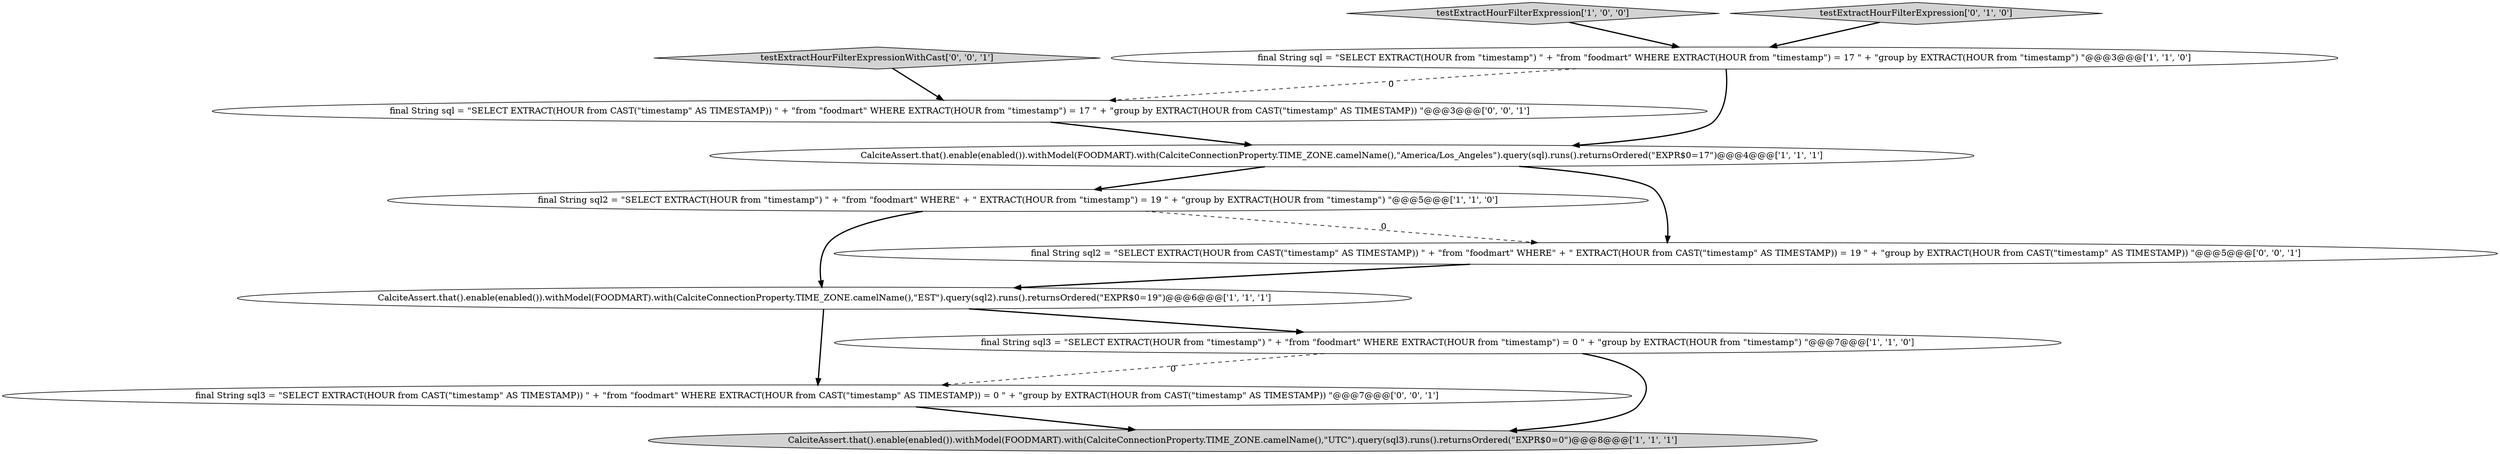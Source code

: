 digraph {
2 [style = filled, label = "final String sql2 = \"SELECT EXTRACT(HOUR from \"timestamp\") \" + \"from \"foodmart\" WHERE\" + \" EXTRACT(HOUR from \"timestamp\") = 19 \" + \"group by EXTRACT(HOUR from \"timestamp\") \"@@@5@@@['1', '1', '0']", fillcolor = white, shape = ellipse image = "AAA0AAABBB1BBB"];
10 [style = filled, label = "testExtractHourFilterExpressionWithCast['0', '0', '1']", fillcolor = lightgray, shape = diamond image = "AAA0AAABBB3BBB"];
6 [style = filled, label = "final String sql = \"SELECT EXTRACT(HOUR from \"timestamp\") \" + \"from \"foodmart\" WHERE EXTRACT(HOUR from \"timestamp\") = 17 \" + \"group by EXTRACT(HOUR from \"timestamp\") \"@@@3@@@['1', '1', '0']", fillcolor = white, shape = ellipse image = "AAA0AAABBB1BBB"];
5 [style = filled, label = "CalciteAssert.that().enable(enabled()).withModel(FOODMART).with(CalciteConnectionProperty.TIME_ZONE.camelName(),\"UTC\").query(sql3).runs().returnsOrdered(\"EXPR$0=0\")@@@8@@@['1', '1', '1']", fillcolor = lightgray, shape = ellipse image = "AAA0AAABBB1BBB"];
1 [style = filled, label = "testExtractHourFilterExpression['1', '0', '0']", fillcolor = lightgray, shape = diamond image = "AAA0AAABBB1BBB"];
7 [style = filled, label = "testExtractHourFilterExpression['0', '1', '0']", fillcolor = lightgray, shape = diamond image = "AAA0AAABBB2BBB"];
0 [style = filled, label = "CalciteAssert.that().enable(enabled()).withModel(FOODMART).with(CalciteConnectionProperty.TIME_ZONE.camelName(),\"America/Los_Angeles\").query(sql).runs().returnsOrdered(\"EXPR$0=17\")@@@4@@@['1', '1', '1']", fillcolor = white, shape = ellipse image = "AAA0AAABBB1BBB"];
9 [style = filled, label = "final String sql = \"SELECT EXTRACT(HOUR from CAST(\"timestamp\" AS TIMESTAMP)) \" + \"from \"foodmart\" WHERE EXTRACT(HOUR from \"timestamp\") = 17 \" + \"group by EXTRACT(HOUR from CAST(\"timestamp\" AS TIMESTAMP)) \"@@@3@@@['0', '0', '1']", fillcolor = white, shape = ellipse image = "AAA0AAABBB3BBB"];
4 [style = filled, label = "CalciteAssert.that().enable(enabled()).withModel(FOODMART).with(CalciteConnectionProperty.TIME_ZONE.camelName(),\"EST\").query(sql2).runs().returnsOrdered(\"EXPR$0=19\")@@@6@@@['1', '1', '1']", fillcolor = white, shape = ellipse image = "AAA0AAABBB1BBB"];
8 [style = filled, label = "final String sql2 = \"SELECT EXTRACT(HOUR from CAST(\"timestamp\" AS TIMESTAMP)) \" + \"from \"foodmart\" WHERE\" + \" EXTRACT(HOUR from CAST(\"timestamp\" AS TIMESTAMP)) = 19 \" + \"group by EXTRACT(HOUR from CAST(\"timestamp\" AS TIMESTAMP)) \"@@@5@@@['0', '0', '1']", fillcolor = white, shape = ellipse image = "AAA0AAABBB3BBB"];
11 [style = filled, label = "final String sql3 = \"SELECT EXTRACT(HOUR from CAST(\"timestamp\" AS TIMESTAMP)) \" + \"from \"foodmart\" WHERE EXTRACT(HOUR from CAST(\"timestamp\" AS TIMESTAMP)) = 0 \" + \"group by EXTRACT(HOUR from CAST(\"timestamp\" AS TIMESTAMP)) \"@@@7@@@['0', '0', '1']", fillcolor = white, shape = ellipse image = "AAA0AAABBB3BBB"];
3 [style = filled, label = "final String sql3 = \"SELECT EXTRACT(HOUR from \"timestamp\") \" + \"from \"foodmart\" WHERE EXTRACT(HOUR from \"timestamp\") = 0 \" + \"group by EXTRACT(HOUR from \"timestamp\") \"@@@7@@@['1', '1', '0']", fillcolor = white, shape = ellipse image = "AAA0AAABBB1BBB"];
4->3 [style = bold, label=""];
11->5 [style = bold, label=""];
3->5 [style = bold, label=""];
10->9 [style = bold, label=""];
6->0 [style = bold, label=""];
1->6 [style = bold, label=""];
8->4 [style = bold, label=""];
9->0 [style = bold, label=""];
4->11 [style = bold, label=""];
2->4 [style = bold, label=""];
2->8 [style = dashed, label="0"];
3->11 [style = dashed, label="0"];
7->6 [style = bold, label=""];
0->2 [style = bold, label=""];
6->9 [style = dashed, label="0"];
0->8 [style = bold, label=""];
}

